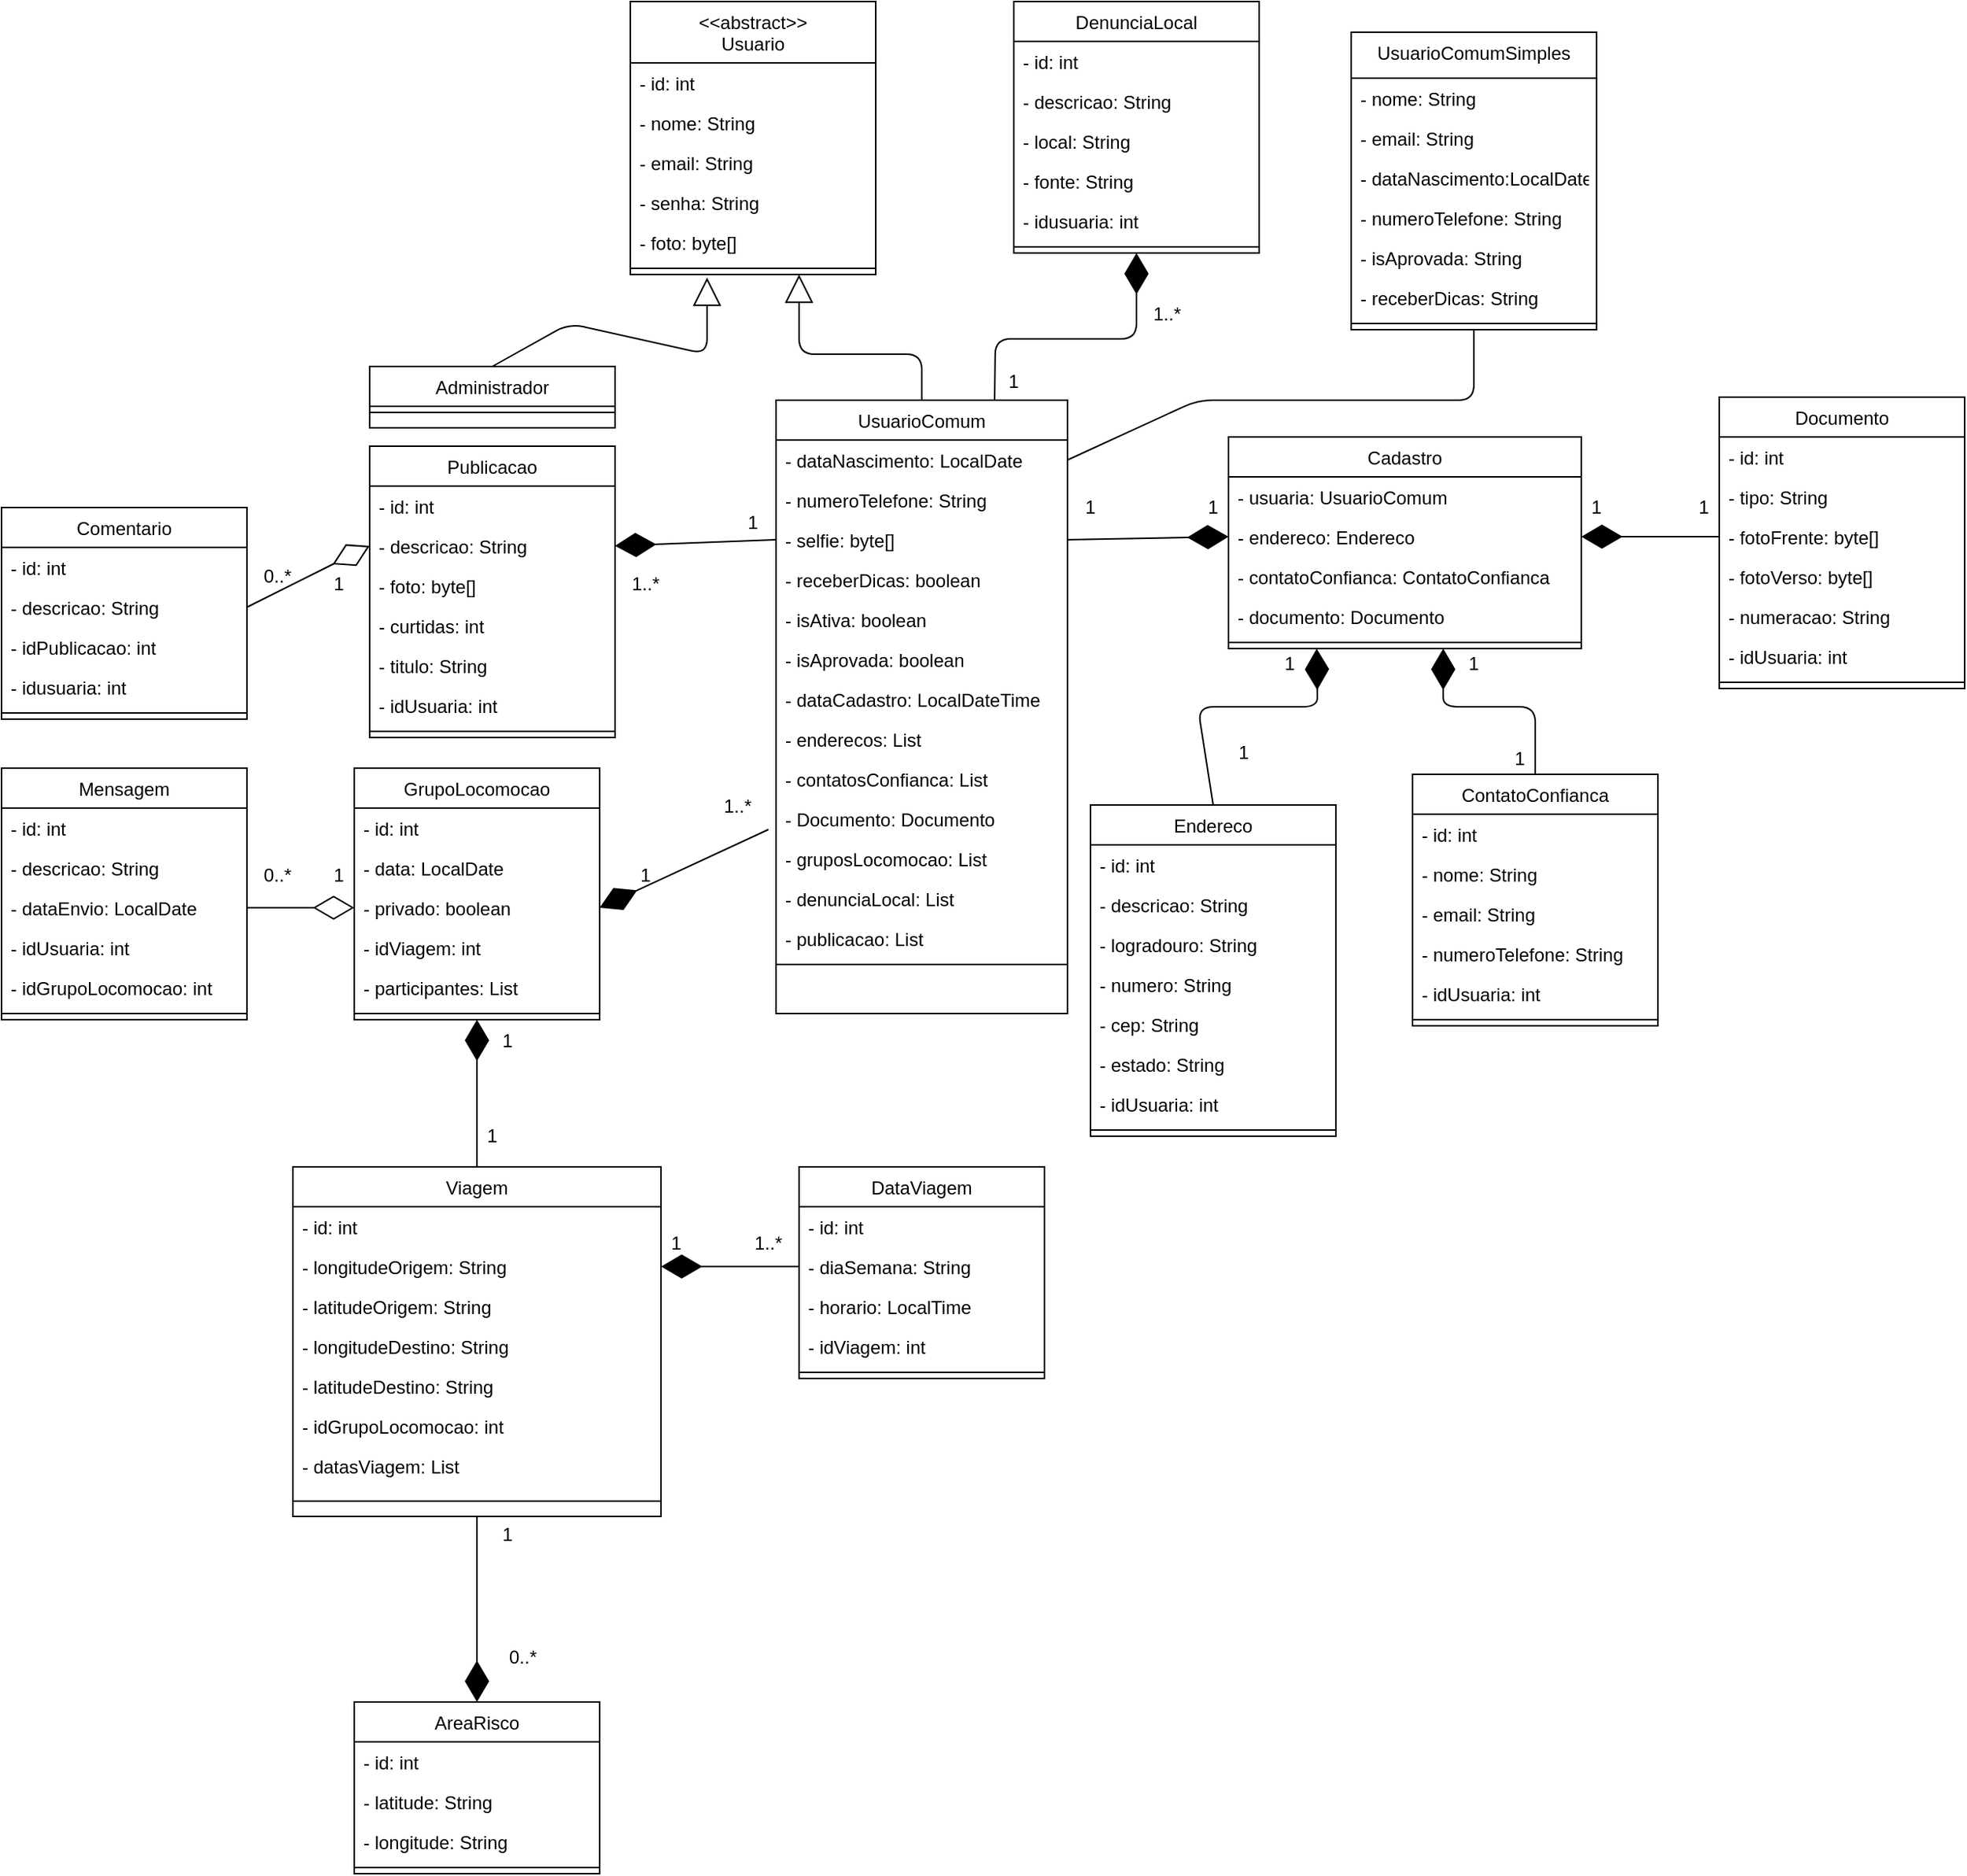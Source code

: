 <mxfile version="14.7.6" type="device"><diagram id="C5RBs43oDa-KdzZeNtuy" name="Page-1"><mxGraphModel dx="2452" dy="895" grid="1" gridSize="10" guides="1" tooltips="1" connect="1" arrows="1" fold="1" page="1" pageScale="1" pageWidth="827" pageHeight="1169" math="0" shadow="0"><root><mxCell id="WIyWlLk6GJQsqaUBKTNV-0"/><mxCell id="WIyWlLk6GJQsqaUBKTNV-1" parent="WIyWlLk6GJQsqaUBKTNV-0"/><mxCell id="zkfFHV4jXpPFQw0GAbJ--13" value="Administrador&#10;" style="swimlane;fontStyle=0;align=center;verticalAlign=top;childLayout=stackLayout;horizontal=1;startSize=26;horizontalStack=0;resizeParent=1;resizeLast=0;collapsible=1;marginBottom=0;rounded=0;shadow=0;strokeWidth=1;" parent="WIyWlLk6GJQsqaUBKTNV-1" vertex="1"><mxGeometry x="20" y="298" width="160" height="40" as="geometry"><mxRectangle x="340" y="380" width="170" height="26" as="alternateBounds"/></mxGeometry></mxCell><mxCell id="zkfFHV4jXpPFQw0GAbJ--15" value="" style="line;html=1;strokeWidth=1;align=left;verticalAlign=middle;spacingTop=-1;spacingLeft=3;spacingRight=3;rotatable=0;labelPosition=right;points=[];portConstraint=eastwest;" parent="zkfFHV4jXpPFQw0GAbJ--13" vertex="1"><mxGeometry y="26" width="160" height="8" as="geometry"/></mxCell><mxCell id="xdSvNDUpw1dGC-B1ROqA-0" value="AreaRisco&#10;" style="swimlane;fontStyle=0;align=center;verticalAlign=top;childLayout=stackLayout;horizontal=1;startSize=26;horizontalStack=0;resizeParent=1;resizeLast=0;collapsible=1;marginBottom=0;rounded=0;shadow=0;strokeWidth=1;" parent="WIyWlLk6GJQsqaUBKTNV-1" vertex="1"><mxGeometry x="10" y="1169" width="160" height="112" as="geometry"><mxRectangle x="340" y="380" width="170" height="26" as="alternateBounds"/></mxGeometry></mxCell><mxCell id="xdSvNDUpw1dGC-B1ROqA-51" value="- id: int" style="text;align=left;verticalAlign=top;spacingLeft=4;spacingRight=4;overflow=hidden;rotatable=0;points=[[0,0.5],[1,0.5]];portConstraint=eastwest;" parent="xdSvNDUpw1dGC-B1ROqA-0" vertex="1"><mxGeometry y="26" width="160" height="26" as="geometry"/></mxCell><mxCell id="xdSvNDUpw1dGC-B1ROqA-52" value="- latitude: String" style="text;align=left;verticalAlign=top;spacingLeft=4;spacingRight=4;overflow=hidden;rotatable=0;points=[[0,0.5],[1,0.5]];portConstraint=eastwest;" parent="xdSvNDUpw1dGC-B1ROqA-0" vertex="1"><mxGeometry y="52" width="160" height="26" as="geometry"/></mxCell><mxCell id="xdSvNDUpw1dGC-B1ROqA-53" value="- longitude: String" style="text;align=left;verticalAlign=top;spacingLeft=4;spacingRight=4;overflow=hidden;rotatable=0;points=[[0,0.5],[1,0.5]];portConstraint=eastwest;" parent="xdSvNDUpw1dGC-B1ROqA-0" vertex="1"><mxGeometry y="78" width="160" height="26" as="geometry"/></mxCell><mxCell id="xdSvNDUpw1dGC-B1ROqA-2" value="" style="line;html=1;strokeWidth=1;align=left;verticalAlign=middle;spacingTop=-1;spacingLeft=3;spacingRight=3;rotatable=0;labelPosition=right;points=[];portConstraint=eastwest;" parent="xdSvNDUpw1dGC-B1ROqA-0" vertex="1"><mxGeometry y="104" width="160" height="8" as="geometry"/></mxCell><mxCell id="xdSvNDUpw1dGC-B1ROqA-3" value="Cadastro&#10;" style="swimlane;fontStyle=0;align=center;verticalAlign=top;childLayout=stackLayout;horizontal=1;startSize=26;horizontalStack=0;resizeParent=1;resizeLast=0;collapsible=1;marginBottom=0;rounded=0;shadow=0;strokeWidth=1;" parent="WIyWlLk6GJQsqaUBKTNV-1" vertex="1"><mxGeometry x="580" y="344" width="230" height="138" as="geometry"><mxRectangle x="340" y="380" width="170" height="26" as="alternateBounds"/></mxGeometry></mxCell><mxCell id="xdSvNDUpw1dGC-B1ROqA-86" value="- usuaria: UsuarioComum" style="text;align=left;verticalAlign=top;spacingLeft=4;spacingRight=4;overflow=hidden;rotatable=0;points=[[0,0.5],[1,0.5]];portConstraint=eastwest;" parent="xdSvNDUpw1dGC-B1ROqA-3" vertex="1"><mxGeometry y="26" width="230" height="26" as="geometry"/></mxCell><mxCell id="xdSvNDUpw1dGC-B1ROqA-87" value="- endereco: Endereco" style="text;align=left;verticalAlign=top;spacingLeft=4;spacingRight=4;overflow=hidden;rotatable=0;points=[[0,0.5],[1,0.5]];portConstraint=eastwest;" parent="xdSvNDUpw1dGC-B1ROqA-3" vertex="1"><mxGeometry y="52" width="230" height="26" as="geometry"/></mxCell><mxCell id="xdSvNDUpw1dGC-B1ROqA-88" value="- contatoConfianca: ContatoConfianca" style="text;align=left;verticalAlign=top;spacingLeft=4;spacingRight=4;overflow=hidden;rotatable=0;points=[[0,0.5],[1,0.5]];portConstraint=eastwest;" parent="xdSvNDUpw1dGC-B1ROqA-3" vertex="1"><mxGeometry y="78" width="230" height="26" as="geometry"/></mxCell><mxCell id="xdSvNDUpw1dGC-B1ROqA-89" value="- documento: Documento" style="text;align=left;verticalAlign=top;spacingLeft=4;spacingRight=4;overflow=hidden;rotatable=0;points=[[0,0.5],[1,0.5]];portConstraint=eastwest;" parent="xdSvNDUpw1dGC-B1ROqA-3" vertex="1"><mxGeometry y="104" width="230" height="26" as="geometry"/></mxCell><mxCell id="xdSvNDUpw1dGC-B1ROqA-5" value="" style="line;html=1;strokeWidth=1;align=left;verticalAlign=middle;spacingTop=-1;spacingLeft=3;spacingRight=3;rotatable=0;labelPosition=right;points=[];portConstraint=eastwest;" parent="xdSvNDUpw1dGC-B1ROqA-3" vertex="1"><mxGeometry y="130" width="230" height="8" as="geometry"/></mxCell><mxCell id="xdSvNDUpw1dGC-B1ROqA-6" value="Comentario&#10;" style="swimlane;fontStyle=0;align=center;verticalAlign=top;childLayout=stackLayout;horizontal=1;startSize=26;horizontalStack=0;resizeParent=1;resizeLast=0;collapsible=1;marginBottom=0;rounded=0;shadow=0;strokeWidth=1;" parent="WIyWlLk6GJQsqaUBKTNV-1" vertex="1"><mxGeometry x="-220" y="390" width="160" height="138" as="geometry"><mxRectangle x="340" y="380" width="170" height="26" as="alternateBounds"/></mxGeometry></mxCell><mxCell id="xdSvNDUpw1dGC-B1ROqA-90" value="- id: int" style="text;align=left;verticalAlign=top;spacingLeft=4;spacingRight=4;overflow=hidden;rotatable=0;points=[[0,0.5],[1,0.5]];portConstraint=eastwest;" parent="xdSvNDUpw1dGC-B1ROqA-6" vertex="1"><mxGeometry y="26" width="160" height="26" as="geometry"/></mxCell><mxCell id="xdSvNDUpw1dGC-B1ROqA-93" value="- descricao: String" style="text;align=left;verticalAlign=top;spacingLeft=4;spacingRight=4;overflow=hidden;rotatable=0;points=[[0,0.5],[1,0.5]];portConstraint=eastwest;" parent="xdSvNDUpw1dGC-B1ROqA-6" vertex="1"><mxGeometry y="52" width="160" height="26" as="geometry"/></mxCell><mxCell id="xdSvNDUpw1dGC-B1ROqA-92" value="- idPublicacao: int" style="text;align=left;verticalAlign=top;spacingLeft=4;spacingRight=4;overflow=hidden;rotatable=0;points=[[0,0.5],[1,0.5]];portConstraint=eastwest;" parent="xdSvNDUpw1dGC-B1ROqA-6" vertex="1"><mxGeometry y="78" width="160" height="26" as="geometry"/></mxCell><mxCell id="xdSvNDUpw1dGC-B1ROqA-91" value="- idusuaria: int" style="text;align=left;verticalAlign=top;spacingLeft=4;spacingRight=4;overflow=hidden;rotatable=0;points=[[0,0.5],[1,0.5]];portConstraint=eastwest;" parent="xdSvNDUpw1dGC-B1ROqA-6" vertex="1"><mxGeometry y="104" width="160" height="26" as="geometry"/></mxCell><mxCell id="xdSvNDUpw1dGC-B1ROqA-8" value="" style="line;html=1;strokeWidth=1;align=left;verticalAlign=middle;spacingTop=-1;spacingLeft=3;spacingRight=3;rotatable=0;labelPosition=right;points=[];portConstraint=eastwest;" parent="xdSvNDUpw1dGC-B1ROqA-6" vertex="1"><mxGeometry y="130" width="160" height="8" as="geometry"/></mxCell><mxCell id="xdSvNDUpw1dGC-B1ROqA-9" value="ContatoConfianca&#10;" style="swimlane;fontStyle=0;align=center;verticalAlign=top;childLayout=stackLayout;horizontal=1;startSize=26;horizontalStack=0;resizeParent=1;resizeLast=0;collapsible=1;marginBottom=0;rounded=0;shadow=0;strokeWidth=1;" parent="WIyWlLk6GJQsqaUBKTNV-1" vertex="1"><mxGeometry x="700" y="564" width="160" height="164" as="geometry"><mxRectangle x="340" y="380" width="170" height="26" as="alternateBounds"/></mxGeometry></mxCell><mxCell id="xdSvNDUpw1dGC-B1ROqA-94" value="- id: int" style="text;align=left;verticalAlign=top;spacingLeft=4;spacingRight=4;overflow=hidden;rotatable=0;points=[[0,0.5],[1,0.5]];portConstraint=eastwest;" parent="xdSvNDUpw1dGC-B1ROqA-9" vertex="1"><mxGeometry y="26" width="160" height="26" as="geometry"/></mxCell><mxCell id="xdSvNDUpw1dGC-B1ROqA-95" value="- nome: String" style="text;align=left;verticalAlign=top;spacingLeft=4;spacingRight=4;overflow=hidden;rotatable=0;points=[[0,0.5],[1,0.5]];portConstraint=eastwest;" parent="xdSvNDUpw1dGC-B1ROqA-9" vertex="1"><mxGeometry y="52" width="160" height="26" as="geometry"/></mxCell><mxCell id="xdSvNDUpw1dGC-B1ROqA-97" value="- email: String" style="text;align=left;verticalAlign=top;spacingLeft=4;spacingRight=4;overflow=hidden;rotatable=0;points=[[0,0.5],[1,0.5]];portConstraint=eastwest;" parent="xdSvNDUpw1dGC-B1ROqA-9" vertex="1"><mxGeometry y="78" width="160" height="26" as="geometry"/></mxCell><mxCell id="xdSvNDUpw1dGC-B1ROqA-96" value="- numeroTelefone: String" style="text;align=left;verticalAlign=top;spacingLeft=4;spacingRight=4;overflow=hidden;rotatable=0;points=[[0,0.5],[1,0.5]];portConstraint=eastwest;" parent="xdSvNDUpw1dGC-B1ROqA-9" vertex="1"><mxGeometry y="104" width="160" height="26" as="geometry"/></mxCell><mxCell id="xdSvNDUpw1dGC-B1ROqA-98" value="- idUsuaria: int" style="text;align=left;verticalAlign=top;spacingLeft=4;spacingRight=4;overflow=hidden;rotatable=0;points=[[0,0.5],[1,0.5]];portConstraint=eastwest;" parent="xdSvNDUpw1dGC-B1ROqA-9" vertex="1"><mxGeometry y="130" width="160" height="26" as="geometry"/></mxCell><mxCell id="xdSvNDUpw1dGC-B1ROqA-11" value="" style="line;html=1;strokeWidth=1;align=left;verticalAlign=middle;spacingTop=-1;spacingLeft=3;spacingRight=3;rotatable=0;labelPosition=right;points=[];portConstraint=eastwest;" parent="xdSvNDUpw1dGC-B1ROqA-9" vertex="1"><mxGeometry y="156" width="160" height="8" as="geometry"/></mxCell><mxCell id="xdSvNDUpw1dGC-B1ROqA-12" value="DataViagem&#10;" style="swimlane;fontStyle=0;align=center;verticalAlign=top;childLayout=stackLayout;horizontal=1;startSize=26;horizontalStack=0;resizeParent=1;resizeLast=0;collapsible=1;marginBottom=0;rounded=0;shadow=0;strokeWidth=1;" parent="WIyWlLk6GJQsqaUBKTNV-1" vertex="1"><mxGeometry x="300" y="820" width="160" height="138" as="geometry"><mxRectangle x="340" y="380" width="170" height="26" as="alternateBounds"/></mxGeometry></mxCell><mxCell id="xdSvNDUpw1dGC-B1ROqA-99" value="- id: int" style="text;align=left;verticalAlign=top;spacingLeft=4;spacingRight=4;overflow=hidden;rotatable=0;points=[[0,0.5],[1,0.5]];portConstraint=eastwest;" parent="xdSvNDUpw1dGC-B1ROqA-12" vertex="1"><mxGeometry y="26" width="160" height="26" as="geometry"/></mxCell><mxCell id="xdSvNDUpw1dGC-B1ROqA-100" value="- diaSemana: String" style="text;align=left;verticalAlign=top;spacingLeft=4;spacingRight=4;overflow=hidden;rotatable=0;points=[[0,0.5],[1,0.5]];portConstraint=eastwest;" parent="xdSvNDUpw1dGC-B1ROqA-12" vertex="1"><mxGeometry y="52" width="160" height="26" as="geometry"/></mxCell><mxCell id="xdSvNDUpw1dGC-B1ROqA-101" value="- horario: LocalTime" style="text;align=left;verticalAlign=top;spacingLeft=4;spacingRight=4;overflow=hidden;rotatable=0;points=[[0,0.5],[1,0.5]];portConstraint=eastwest;" parent="xdSvNDUpw1dGC-B1ROqA-12" vertex="1"><mxGeometry y="78" width="160" height="26" as="geometry"/></mxCell><mxCell id="xdSvNDUpw1dGC-B1ROqA-102" value="- idViagem: int" style="text;align=left;verticalAlign=top;spacingLeft=4;spacingRight=4;overflow=hidden;rotatable=0;points=[[0,0.5],[1,0.5]];portConstraint=eastwest;" parent="xdSvNDUpw1dGC-B1ROqA-12" vertex="1"><mxGeometry y="104" width="160" height="26" as="geometry"/></mxCell><mxCell id="xdSvNDUpw1dGC-B1ROqA-14" value="" style="line;html=1;strokeWidth=1;align=left;verticalAlign=middle;spacingTop=-1;spacingLeft=3;spacingRight=3;rotatable=0;labelPosition=right;points=[];portConstraint=eastwest;" parent="xdSvNDUpw1dGC-B1ROqA-12" vertex="1"><mxGeometry y="130" width="160" height="8" as="geometry"/></mxCell><mxCell id="xdSvNDUpw1dGC-B1ROqA-15" value="DenunciaLocal&#10;" style="swimlane;fontStyle=0;align=center;verticalAlign=top;childLayout=stackLayout;horizontal=1;startSize=26;horizontalStack=0;resizeParent=1;resizeLast=0;collapsible=1;marginBottom=0;rounded=0;shadow=0;strokeWidth=1;" parent="WIyWlLk6GJQsqaUBKTNV-1" vertex="1"><mxGeometry x="440" y="60" width="160" height="164" as="geometry"><mxRectangle x="340" y="380" width="170" height="26" as="alternateBounds"/></mxGeometry></mxCell><mxCell id="xdSvNDUpw1dGC-B1ROqA-16" value="- id: int" style="text;align=left;verticalAlign=top;spacingLeft=4;spacingRight=4;overflow=hidden;rotatable=0;points=[[0,0.5],[1,0.5]];portConstraint=eastwest;" parent="xdSvNDUpw1dGC-B1ROqA-15" vertex="1"><mxGeometry y="26" width="160" height="26" as="geometry"/></mxCell><mxCell id="xdSvNDUpw1dGC-B1ROqA-54" value="- descricao: String" style="text;align=left;verticalAlign=top;spacingLeft=4;spacingRight=4;overflow=hidden;rotatable=0;points=[[0,0.5],[1,0.5]];portConstraint=eastwest;" parent="xdSvNDUpw1dGC-B1ROqA-15" vertex="1"><mxGeometry y="52" width="160" height="26" as="geometry"/></mxCell><mxCell id="xdSvNDUpw1dGC-B1ROqA-55" value="- local: String" style="text;align=left;verticalAlign=top;spacingLeft=4;spacingRight=4;overflow=hidden;rotatable=0;points=[[0,0.5],[1,0.5]];portConstraint=eastwest;" parent="xdSvNDUpw1dGC-B1ROqA-15" vertex="1"><mxGeometry y="78" width="160" height="26" as="geometry"/></mxCell><mxCell id="YXlybJWU-PR1bOT7Y5fK-0" value="- fonte: String" style="text;align=left;verticalAlign=top;spacingLeft=4;spacingRight=4;overflow=hidden;rotatable=0;points=[[0,0.5],[1,0.5]];portConstraint=eastwest;" vertex="1" parent="xdSvNDUpw1dGC-B1ROqA-15"><mxGeometry y="104" width="160" height="26" as="geometry"/></mxCell><mxCell id="xdSvNDUpw1dGC-B1ROqA-56" value="- idusuaria: int" style="text;align=left;verticalAlign=top;spacingLeft=4;spacingRight=4;overflow=hidden;rotatable=0;points=[[0,0.5],[1,0.5]];portConstraint=eastwest;" parent="xdSvNDUpw1dGC-B1ROqA-15" vertex="1"><mxGeometry y="130" width="160" height="26" as="geometry"/></mxCell><mxCell id="xdSvNDUpw1dGC-B1ROqA-17" value="" style="line;html=1;strokeWidth=1;align=left;verticalAlign=middle;spacingTop=-1;spacingLeft=3;spacingRight=3;rotatable=0;labelPosition=right;points=[];portConstraint=eastwest;" parent="xdSvNDUpw1dGC-B1ROqA-15" vertex="1"><mxGeometry y="156" width="160" height="8" as="geometry"/></mxCell><mxCell id="xdSvNDUpw1dGC-B1ROqA-18" value="Documento&#10;" style="swimlane;fontStyle=0;align=center;verticalAlign=top;childLayout=stackLayout;horizontal=1;startSize=26;horizontalStack=0;resizeParent=1;resizeLast=0;collapsible=1;marginBottom=0;rounded=0;shadow=0;strokeWidth=1;" parent="WIyWlLk6GJQsqaUBKTNV-1" vertex="1"><mxGeometry x="900" y="318" width="160" height="190" as="geometry"><mxRectangle x="340" y="380" width="170" height="26" as="alternateBounds"/></mxGeometry></mxCell><mxCell id="xdSvNDUpw1dGC-B1ROqA-19" value="- id: int" style="text;align=left;verticalAlign=top;spacingLeft=4;spacingRight=4;overflow=hidden;rotatable=0;points=[[0,0.5],[1,0.5]];portConstraint=eastwest;" parent="xdSvNDUpw1dGC-B1ROqA-18" vertex="1"><mxGeometry y="26" width="160" height="26" as="geometry"/></mxCell><mxCell id="xdSvNDUpw1dGC-B1ROqA-57" value="- tipo: String" style="text;align=left;verticalAlign=top;spacingLeft=4;spacingRight=4;overflow=hidden;rotatable=0;points=[[0,0.5],[1,0.5]];portConstraint=eastwest;" parent="xdSvNDUpw1dGC-B1ROqA-18" vertex="1"><mxGeometry y="52" width="160" height="26" as="geometry"/></mxCell><mxCell id="xdSvNDUpw1dGC-B1ROqA-58" value="- fotoFrente: byte[]" style="text;align=left;verticalAlign=top;spacingLeft=4;spacingRight=4;overflow=hidden;rotatable=0;points=[[0,0.5],[1,0.5]];portConstraint=eastwest;" parent="xdSvNDUpw1dGC-B1ROqA-18" vertex="1"><mxGeometry y="78" width="160" height="26" as="geometry"/></mxCell><mxCell id="xdSvNDUpw1dGC-B1ROqA-59" value="- fotoVerso: byte[]" style="text;align=left;verticalAlign=top;spacingLeft=4;spacingRight=4;overflow=hidden;rotatable=0;points=[[0,0.5],[1,0.5]];portConstraint=eastwest;" parent="xdSvNDUpw1dGC-B1ROqA-18" vertex="1"><mxGeometry y="104" width="160" height="26" as="geometry"/></mxCell><mxCell id="xdSvNDUpw1dGC-B1ROqA-60" value="- numeracao: String" style="text;align=left;verticalAlign=top;spacingLeft=4;spacingRight=4;overflow=hidden;rotatable=0;points=[[0,0.5],[1,0.5]];portConstraint=eastwest;" parent="xdSvNDUpw1dGC-B1ROqA-18" vertex="1"><mxGeometry y="130" width="160" height="26" as="geometry"/></mxCell><mxCell id="xdSvNDUpw1dGC-B1ROqA-61" value="- idUsuaria: int" style="text;align=left;verticalAlign=top;spacingLeft=4;spacingRight=4;overflow=hidden;rotatable=0;points=[[0,0.5],[1,0.5]];portConstraint=eastwest;" parent="xdSvNDUpw1dGC-B1ROqA-18" vertex="1"><mxGeometry y="156" width="160" height="26" as="geometry"/></mxCell><mxCell id="xdSvNDUpw1dGC-B1ROqA-20" value="" style="line;html=1;strokeWidth=1;align=left;verticalAlign=middle;spacingTop=-1;spacingLeft=3;spacingRight=3;rotatable=0;labelPosition=right;points=[];portConstraint=eastwest;" parent="xdSvNDUpw1dGC-B1ROqA-18" vertex="1"><mxGeometry y="182" width="160" height="8" as="geometry"/></mxCell><mxCell id="xdSvNDUpw1dGC-B1ROqA-21" value="Endereco" style="swimlane;fontStyle=0;align=center;verticalAlign=top;childLayout=stackLayout;horizontal=1;startSize=26;horizontalStack=0;resizeParent=1;resizeLast=0;collapsible=1;marginBottom=0;rounded=0;shadow=0;strokeWidth=1;" parent="WIyWlLk6GJQsqaUBKTNV-1" vertex="1"><mxGeometry x="490" y="584" width="160" height="216" as="geometry"><mxRectangle x="340" y="380" width="170" height="26" as="alternateBounds"/></mxGeometry></mxCell><mxCell id="xdSvNDUpw1dGC-B1ROqA-62" value="- id: int" style="text;align=left;verticalAlign=top;spacingLeft=4;spacingRight=4;overflow=hidden;rotatable=0;points=[[0,0.5],[1,0.5]];portConstraint=eastwest;" parent="xdSvNDUpw1dGC-B1ROqA-21" vertex="1"><mxGeometry y="26" width="160" height="26" as="geometry"/></mxCell><mxCell id="xdSvNDUpw1dGC-B1ROqA-63" value="- descricao: String" style="text;align=left;verticalAlign=top;spacingLeft=4;spacingRight=4;overflow=hidden;rotatable=0;points=[[0,0.5],[1,0.5]];portConstraint=eastwest;" parent="xdSvNDUpw1dGC-B1ROqA-21" vertex="1"><mxGeometry y="52" width="160" height="26" as="geometry"/></mxCell><mxCell id="xdSvNDUpw1dGC-B1ROqA-64" value="- logradouro: String" style="text;align=left;verticalAlign=top;spacingLeft=4;spacingRight=4;overflow=hidden;rotatable=0;points=[[0,0.5],[1,0.5]];portConstraint=eastwest;" parent="xdSvNDUpw1dGC-B1ROqA-21" vertex="1"><mxGeometry y="78" width="160" height="26" as="geometry"/></mxCell><mxCell id="xdSvNDUpw1dGC-B1ROqA-65" value="- numero: String" style="text;align=left;verticalAlign=top;spacingLeft=4;spacingRight=4;overflow=hidden;rotatable=0;points=[[0,0.5],[1,0.5]];portConstraint=eastwest;" parent="xdSvNDUpw1dGC-B1ROqA-21" vertex="1"><mxGeometry y="104" width="160" height="26" as="geometry"/></mxCell><mxCell id="xdSvNDUpw1dGC-B1ROqA-66" value="- cep: String" style="text;align=left;verticalAlign=top;spacingLeft=4;spacingRight=4;overflow=hidden;rotatable=0;points=[[0,0.5],[1,0.5]];portConstraint=eastwest;" parent="xdSvNDUpw1dGC-B1ROqA-21" vertex="1"><mxGeometry y="130" width="160" height="26" as="geometry"/></mxCell><mxCell id="xdSvNDUpw1dGC-B1ROqA-67" value="- estado: String" style="text;align=left;verticalAlign=top;spacingLeft=4;spacingRight=4;overflow=hidden;rotatable=0;points=[[0,0.5],[1,0.5]];portConstraint=eastwest;" parent="xdSvNDUpw1dGC-B1ROqA-21" vertex="1"><mxGeometry y="156" width="160" height="26" as="geometry"/></mxCell><mxCell id="xdSvNDUpw1dGC-B1ROqA-68" value="- idUsuaria: int" style="text;align=left;verticalAlign=top;spacingLeft=4;spacingRight=4;overflow=hidden;rotatable=0;points=[[0,0.5],[1,0.5]];portConstraint=eastwest;" parent="xdSvNDUpw1dGC-B1ROqA-21" vertex="1"><mxGeometry y="182" width="160" height="26" as="geometry"/></mxCell><mxCell id="xdSvNDUpw1dGC-B1ROqA-23" value="" style="line;html=1;strokeWidth=1;align=left;verticalAlign=middle;spacingTop=-1;spacingLeft=3;spacingRight=3;rotatable=0;labelPosition=right;points=[];portConstraint=eastwest;" parent="xdSvNDUpw1dGC-B1ROqA-21" vertex="1"><mxGeometry y="208" width="160" height="8" as="geometry"/></mxCell><mxCell id="xdSvNDUpw1dGC-B1ROqA-24" value="GrupoLocomocao" style="swimlane;fontStyle=0;align=center;verticalAlign=top;childLayout=stackLayout;horizontal=1;startSize=26;horizontalStack=0;resizeParent=1;resizeLast=0;collapsible=1;marginBottom=0;rounded=0;shadow=0;strokeWidth=1;" parent="WIyWlLk6GJQsqaUBKTNV-1" vertex="1"><mxGeometry x="10" y="560" width="160" height="164" as="geometry"><mxRectangle x="340" y="380" width="170" height="26" as="alternateBounds"/></mxGeometry></mxCell><mxCell id="xdSvNDUpw1dGC-B1ROqA-72" value="- id: int" style="text;align=left;verticalAlign=top;spacingLeft=4;spacingRight=4;overflow=hidden;rotatable=0;points=[[0,0.5],[1,0.5]];portConstraint=eastwest;" parent="xdSvNDUpw1dGC-B1ROqA-24" vertex="1"><mxGeometry y="26" width="160" height="26" as="geometry"/></mxCell><mxCell id="xdSvNDUpw1dGC-B1ROqA-73" value="- data: LocalDate" style="text;align=left;verticalAlign=top;spacingLeft=4;spacingRight=4;overflow=hidden;rotatable=0;points=[[0,0.5],[1,0.5]];portConstraint=eastwest;" parent="xdSvNDUpw1dGC-B1ROqA-24" vertex="1"><mxGeometry y="52" width="160" height="26" as="geometry"/></mxCell><mxCell id="xdSvNDUpw1dGC-B1ROqA-74" value="- privado: boolean" style="text;align=left;verticalAlign=top;spacingLeft=4;spacingRight=4;overflow=hidden;rotatable=0;points=[[0,0.5],[1,0.5]];portConstraint=eastwest;" parent="xdSvNDUpw1dGC-B1ROqA-24" vertex="1"><mxGeometry y="78" width="160" height="26" as="geometry"/></mxCell><mxCell id="xdSvNDUpw1dGC-B1ROqA-76" value="- idViagem: int" style="text;align=left;verticalAlign=top;spacingLeft=4;spacingRight=4;overflow=hidden;rotatable=0;points=[[0,0.5],[1,0.5]];portConstraint=eastwest;" parent="xdSvNDUpw1dGC-B1ROqA-24" vertex="1"><mxGeometry y="104" width="160" height="26" as="geometry"/></mxCell><mxCell id="xdSvNDUpw1dGC-B1ROqA-75" value="- participantes: List" style="text;align=left;verticalAlign=top;spacingLeft=4;spacingRight=4;overflow=hidden;rotatable=0;points=[[0,0.5],[1,0.5]];portConstraint=eastwest;" parent="xdSvNDUpw1dGC-B1ROqA-24" vertex="1"><mxGeometry y="130" width="160" height="26" as="geometry"/></mxCell><mxCell id="xdSvNDUpw1dGC-B1ROqA-26" value="" style="line;html=1;strokeWidth=1;align=left;verticalAlign=middle;spacingTop=-1;spacingLeft=3;spacingRight=3;rotatable=0;labelPosition=right;points=[];portConstraint=eastwest;" parent="xdSvNDUpw1dGC-B1ROqA-24" vertex="1"><mxGeometry y="156" width="160" height="8" as="geometry"/></mxCell><mxCell id="xdSvNDUpw1dGC-B1ROqA-27" value="Mensagem" style="swimlane;fontStyle=0;align=center;verticalAlign=top;childLayout=stackLayout;horizontal=1;startSize=26;horizontalStack=0;resizeParent=1;resizeLast=0;collapsible=1;marginBottom=0;rounded=0;shadow=0;strokeWidth=1;" parent="WIyWlLk6GJQsqaUBKTNV-1" vertex="1"><mxGeometry x="-220" y="560" width="160" height="164" as="geometry"><mxRectangle x="340" y="380" width="170" height="26" as="alternateBounds"/></mxGeometry></mxCell><mxCell id="xdSvNDUpw1dGC-B1ROqA-81" value="- id: int" style="text;align=left;verticalAlign=top;spacingLeft=4;spacingRight=4;overflow=hidden;rotatable=0;points=[[0,0.5],[1,0.5]];portConstraint=eastwest;" parent="xdSvNDUpw1dGC-B1ROqA-27" vertex="1"><mxGeometry y="26" width="160" height="26" as="geometry"/></mxCell><mxCell id="xdSvNDUpw1dGC-B1ROqA-80" value="- descricao: String" style="text;align=left;verticalAlign=top;spacingLeft=4;spacingRight=4;overflow=hidden;rotatable=0;points=[[0,0.5],[1,0.5]];portConstraint=eastwest;" parent="xdSvNDUpw1dGC-B1ROqA-27" vertex="1"><mxGeometry y="52" width="160" height="26" as="geometry"/></mxCell><mxCell id="xdSvNDUpw1dGC-B1ROqA-79" value="- dataEnvio: LocalDate" style="text;align=left;verticalAlign=top;spacingLeft=4;spacingRight=4;overflow=hidden;rotatable=0;points=[[0,0.5],[1,0.5]];portConstraint=eastwest;" parent="xdSvNDUpw1dGC-B1ROqA-27" vertex="1"><mxGeometry y="78" width="160" height="26" as="geometry"/></mxCell><mxCell id="xdSvNDUpw1dGC-B1ROqA-78" value="- idUsuaria: int" style="text;align=left;verticalAlign=top;spacingLeft=4;spacingRight=4;overflow=hidden;rotatable=0;points=[[0,0.5],[1,0.5]];portConstraint=eastwest;" parent="xdSvNDUpw1dGC-B1ROqA-27" vertex="1"><mxGeometry y="104" width="160" height="26" as="geometry"/></mxCell><mxCell id="xdSvNDUpw1dGC-B1ROqA-77" value="- idGrupoLocomocao: int" style="text;align=left;verticalAlign=top;spacingLeft=4;spacingRight=4;overflow=hidden;rotatable=0;points=[[0,0.5],[1,0.5]];portConstraint=eastwest;" parent="xdSvNDUpw1dGC-B1ROqA-27" vertex="1"><mxGeometry y="130" width="160" height="26" as="geometry"/></mxCell><mxCell id="xdSvNDUpw1dGC-B1ROqA-29" value="" style="line;html=1;strokeWidth=1;align=left;verticalAlign=middle;spacingTop=-1;spacingLeft=3;spacingRight=3;rotatable=0;labelPosition=right;points=[];portConstraint=eastwest;" parent="xdSvNDUpw1dGC-B1ROqA-27" vertex="1"><mxGeometry y="156" width="160" height="8" as="geometry"/></mxCell><mxCell id="xdSvNDUpw1dGC-B1ROqA-30" value="Publicacao" style="swimlane;fontStyle=0;align=center;verticalAlign=top;childLayout=stackLayout;horizontal=1;startSize=26;horizontalStack=0;resizeParent=1;resizeLast=0;collapsible=1;marginBottom=0;rounded=0;shadow=0;strokeWidth=1;" parent="WIyWlLk6GJQsqaUBKTNV-1" vertex="1"><mxGeometry x="20" y="350" width="160" height="190" as="geometry"><mxRectangle x="340" y="380" width="170" height="26" as="alternateBounds"/></mxGeometry></mxCell><mxCell id="xdSvNDUpw1dGC-B1ROqA-82" value="- id: int" style="text;align=left;verticalAlign=top;spacingLeft=4;spacingRight=4;overflow=hidden;rotatable=0;points=[[0,0.5],[1,0.5]];portConstraint=eastwest;" parent="xdSvNDUpw1dGC-B1ROqA-30" vertex="1"><mxGeometry y="26" width="160" height="26" as="geometry"/></mxCell><mxCell id="xdSvNDUpw1dGC-B1ROqA-83" value="- descricao: String" style="text;align=left;verticalAlign=top;spacingLeft=4;spacingRight=4;overflow=hidden;rotatable=0;points=[[0,0.5],[1,0.5]];portConstraint=eastwest;" parent="xdSvNDUpw1dGC-B1ROqA-30" vertex="1"><mxGeometry y="52" width="160" height="26" as="geometry"/></mxCell><mxCell id="xdSvNDUpw1dGC-B1ROqA-84" value="- foto: byte[]" style="text;align=left;verticalAlign=top;spacingLeft=4;spacingRight=4;overflow=hidden;rotatable=0;points=[[0,0.5],[1,0.5]];portConstraint=eastwest;" parent="xdSvNDUpw1dGC-B1ROqA-30" vertex="1"><mxGeometry y="78" width="160" height="26" as="geometry"/></mxCell><mxCell id="xdSvNDUpw1dGC-B1ROqA-85" value="- curtidas: int" style="text;align=left;verticalAlign=top;spacingLeft=4;spacingRight=4;overflow=hidden;rotatable=0;points=[[0,0.5],[1,0.5]];portConstraint=eastwest;" parent="xdSvNDUpw1dGC-B1ROqA-30" vertex="1"><mxGeometry y="104" width="160" height="26" as="geometry"/></mxCell><mxCell id="YXlybJWU-PR1bOT7Y5fK-12" value="- titulo: String" style="text;align=left;verticalAlign=top;spacingLeft=4;spacingRight=4;overflow=hidden;rotatable=0;points=[[0,0.5],[1,0.5]];portConstraint=eastwest;" vertex="1" parent="xdSvNDUpw1dGC-B1ROqA-30"><mxGeometry y="130" width="160" height="26" as="geometry"/></mxCell><mxCell id="YXlybJWU-PR1bOT7Y5fK-13" value="- idUsuaria: int" style="text;align=left;verticalAlign=top;spacingLeft=4;spacingRight=4;overflow=hidden;rotatable=0;points=[[0,0.5],[1,0.5]];portConstraint=eastwest;" vertex="1" parent="xdSvNDUpw1dGC-B1ROqA-30"><mxGeometry y="156" width="160" height="26" as="geometry"/></mxCell><mxCell id="xdSvNDUpw1dGC-B1ROqA-32" value="" style="line;html=1;strokeWidth=1;align=left;verticalAlign=middle;spacingTop=-1;spacingLeft=3;spacingRight=3;rotatable=0;labelPosition=right;points=[];portConstraint=eastwest;" parent="xdSvNDUpw1dGC-B1ROqA-30" vertex="1"><mxGeometry y="182" width="160" height="8" as="geometry"/></mxCell><mxCell id="xdSvNDUpw1dGC-B1ROqA-33" value="&lt;&lt;abstract&gt;&gt;&#10;Usuario" style="swimlane;fontStyle=0;align=center;verticalAlign=top;childLayout=stackLayout;horizontal=1;startSize=40;horizontalStack=0;resizeParent=1;resizeLast=0;collapsible=1;marginBottom=0;rounded=0;shadow=0;strokeWidth=1;" parent="WIyWlLk6GJQsqaUBKTNV-1" vertex="1"><mxGeometry x="190" y="60" width="160" height="178" as="geometry"><mxRectangle x="340" y="380" width="170" height="26" as="alternateBounds"/></mxGeometry></mxCell><mxCell id="xdSvNDUpw1dGC-B1ROqA-34" value="- id: int" style="text;align=left;verticalAlign=top;spacingLeft=4;spacingRight=4;overflow=hidden;rotatable=0;points=[[0,0.5],[1,0.5]];portConstraint=eastwest;" parent="xdSvNDUpw1dGC-B1ROqA-33" vertex="1"><mxGeometry y="40" width="160" height="26" as="geometry"/></mxCell><mxCell id="xdSvNDUpw1dGC-B1ROqA-42" value="- nome: String" style="text;align=left;verticalAlign=top;spacingLeft=4;spacingRight=4;overflow=hidden;rotatable=0;points=[[0,0.5],[1,0.5]];portConstraint=eastwest;" parent="xdSvNDUpw1dGC-B1ROqA-33" vertex="1"><mxGeometry y="66" width="160" height="26" as="geometry"/></mxCell><mxCell id="xdSvNDUpw1dGC-B1ROqA-43" value="- email: String" style="text;align=left;verticalAlign=top;spacingLeft=4;spacingRight=4;overflow=hidden;rotatable=0;points=[[0,0.5],[1,0.5]];portConstraint=eastwest;" parent="xdSvNDUpw1dGC-B1ROqA-33" vertex="1"><mxGeometry y="92" width="160" height="26" as="geometry"/></mxCell><mxCell id="xdSvNDUpw1dGC-B1ROqA-44" value="- senha: String" style="text;align=left;verticalAlign=top;spacingLeft=4;spacingRight=4;overflow=hidden;rotatable=0;points=[[0,0.5],[1,0.5]];portConstraint=eastwest;" parent="xdSvNDUpw1dGC-B1ROqA-33" vertex="1"><mxGeometry y="118" width="160" height="26" as="geometry"/></mxCell><mxCell id="xdSvNDUpw1dGC-B1ROqA-45" value="- foto: byte[]" style="text;align=left;verticalAlign=top;spacingLeft=4;spacingRight=4;overflow=hidden;rotatable=0;points=[[0,0.5],[1,0.5]];portConstraint=eastwest;" parent="xdSvNDUpw1dGC-B1ROqA-33" vertex="1"><mxGeometry y="144" width="160" height="26" as="geometry"/></mxCell><mxCell id="xdSvNDUpw1dGC-B1ROqA-35" value="" style="line;html=1;strokeWidth=1;align=left;verticalAlign=middle;spacingTop=-1;spacingLeft=3;spacingRight=3;rotatable=0;labelPosition=right;points=[];portConstraint=eastwest;" parent="xdSvNDUpw1dGC-B1ROqA-33" vertex="1"><mxGeometry y="170" width="160" height="8" as="geometry"/></mxCell><mxCell id="xdSvNDUpw1dGC-B1ROqA-36" value="UsuarioComum" style="swimlane;fontStyle=0;align=center;verticalAlign=top;childLayout=stackLayout;horizontal=1;startSize=26;horizontalStack=0;resizeParent=1;resizeLast=0;collapsible=1;marginBottom=0;rounded=0;shadow=0;strokeWidth=1;" parent="WIyWlLk6GJQsqaUBKTNV-1" vertex="1"><mxGeometry x="285" y="320" width="190" height="400" as="geometry"><mxRectangle x="340" y="380" width="170" height="26" as="alternateBounds"/></mxGeometry></mxCell><mxCell id="xdSvNDUpw1dGC-B1ROqA-37" value="- dataNascimento: LocalDate" style="text;align=left;verticalAlign=top;spacingLeft=4;spacingRight=4;overflow=hidden;rotatable=0;points=[[0,0.5],[1,0.5]];portConstraint=eastwest;" parent="xdSvNDUpw1dGC-B1ROqA-36" vertex="1"><mxGeometry y="26" width="190" height="26" as="geometry"/></mxCell><mxCell id="xdSvNDUpw1dGC-B1ROqA-47" value="- numeroTelefone: String" style="text;align=left;verticalAlign=top;spacingLeft=4;spacingRight=4;overflow=hidden;rotatable=0;points=[[0,0.5],[1,0.5]];portConstraint=eastwest;" parent="xdSvNDUpw1dGC-B1ROqA-36" vertex="1"><mxGeometry y="52" width="190" height="26" as="geometry"/></mxCell><mxCell id="xdSvNDUpw1dGC-B1ROqA-49" value="- selfie: byte[]" style="text;align=left;verticalAlign=top;spacingLeft=4;spacingRight=4;overflow=hidden;rotatable=0;points=[[0,0.5],[1,0.5]];portConstraint=eastwest;" parent="xdSvNDUpw1dGC-B1ROqA-36" vertex="1"><mxGeometry y="78" width="190" height="26" as="geometry"/></mxCell><mxCell id="xdSvNDUpw1dGC-B1ROqA-48" value="- receberDicas: boolean" style="text;align=left;verticalAlign=top;spacingLeft=4;spacingRight=4;overflow=hidden;rotatable=0;points=[[0,0.5],[1,0.5]];portConstraint=eastwest;" parent="xdSvNDUpw1dGC-B1ROqA-36" vertex="1"><mxGeometry y="104" width="190" height="26" as="geometry"/></mxCell><mxCell id="xdSvNDUpw1dGC-B1ROqA-50" value="- isAtiva: boolean" style="text;align=left;verticalAlign=top;spacingLeft=4;spacingRight=4;overflow=hidden;rotatable=0;points=[[0,0.5],[1,0.5]];portConstraint=eastwest;" parent="xdSvNDUpw1dGC-B1ROqA-36" vertex="1"><mxGeometry y="130" width="190" height="26" as="geometry"/></mxCell><mxCell id="YXlybJWU-PR1bOT7Y5fK-7" value="- isAprovada: boolean" style="text;align=left;verticalAlign=top;spacingLeft=4;spacingRight=4;overflow=hidden;rotatable=0;points=[[0,0.5],[1,0.5]];portConstraint=eastwest;" vertex="1" parent="xdSvNDUpw1dGC-B1ROqA-36"><mxGeometry y="156" width="190" height="26" as="geometry"/></mxCell><mxCell id="YXlybJWU-PR1bOT7Y5fK-20" value="- dataCadastro: LocalDateTime" style="text;align=left;verticalAlign=top;spacingLeft=4;spacingRight=4;overflow=hidden;rotatable=0;points=[[0,0.5],[1,0.5]];portConstraint=eastwest;" vertex="1" parent="xdSvNDUpw1dGC-B1ROqA-36"><mxGeometry y="182" width="190" height="26" as="geometry"/></mxCell><mxCell id="YXlybJWU-PR1bOT7Y5fK-8" value="- enderecos: List" style="text;align=left;verticalAlign=top;spacingLeft=4;spacingRight=4;overflow=hidden;rotatable=0;points=[[0,0.5],[1,0.5]];portConstraint=eastwest;" vertex="1" parent="xdSvNDUpw1dGC-B1ROqA-36"><mxGeometry y="208" width="190" height="26" as="geometry"/></mxCell><mxCell id="YXlybJWU-PR1bOT7Y5fK-14" value="- contatosConfianca: List" style="text;align=left;verticalAlign=top;spacingLeft=4;spacingRight=4;overflow=hidden;rotatable=0;points=[[0,0.5],[1,0.5]];portConstraint=eastwest;" vertex="1" parent="xdSvNDUpw1dGC-B1ROqA-36"><mxGeometry y="234" width="190" height="26" as="geometry"/></mxCell><mxCell id="YXlybJWU-PR1bOT7Y5fK-15" value="- Documento: Documento" style="text;align=left;verticalAlign=top;spacingLeft=4;spacingRight=4;overflow=hidden;rotatable=0;points=[[0,0.5],[1,0.5]];portConstraint=eastwest;" vertex="1" parent="xdSvNDUpw1dGC-B1ROqA-36"><mxGeometry y="260" width="190" height="26" as="geometry"/></mxCell><mxCell id="YXlybJWU-PR1bOT7Y5fK-16" value="- gruposLocomocao: List" style="text;align=left;verticalAlign=top;spacingLeft=4;spacingRight=4;overflow=hidden;rotatable=0;points=[[0,0.5],[1,0.5]];portConstraint=eastwest;" vertex="1" parent="xdSvNDUpw1dGC-B1ROqA-36"><mxGeometry y="286" width="190" height="26" as="geometry"/></mxCell><mxCell id="YXlybJWU-PR1bOT7Y5fK-17" value="- denunciaLocal: List" style="text;align=left;verticalAlign=top;spacingLeft=4;spacingRight=4;overflow=hidden;rotatable=0;points=[[0,0.5],[1,0.5]];portConstraint=eastwest;" vertex="1" parent="xdSvNDUpw1dGC-B1ROqA-36"><mxGeometry y="312" width="190" height="26" as="geometry"/></mxCell><mxCell id="YXlybJWU-PR1bOT7Y5fK-18" value="- publicacao: List" style="text;align=left;verticalAlign=top;spacingLeft=4;spacingRight=4;overflow=hidden;rotatable=0;points=[[0,0.5],[1,0.5]];portConstraint=eastwest;" vertex="1" parent="xdSvNDUpw1dGC-B1ROqA-36"><mxGeometry y="338" width="190" height="26" as="geometry"/></mxCell><mxCell id="xdSvNDUpw1dGC-B1ROqA-38" value="" style="line;html=1;strokeWidth=1;align=left;verticalAlign=middle;spacingTop=-1;spacingLeft=3;spacingRight=3;rotatable=0;labelPosition=right;points=[];portConstraint=eastwest;" parent="xdSvNDUpw1dGC-B1ROqA-36" vertex="1"><mxGeometry y="364" width="190" height="8" as="geometry"/></mxCell><mxCell id="xdSvNDUpw1dGC-B1ROqA-39" value="Viagem" style="swimlane;fontStyle=0;align=center;verticalAlign=top;childLayout=stackLayout;horizontal=1;startSize=26;horizontalStack=0;resizeParent=1;resizeLast=0;collapsible=1;marginBottom=0;rounded=0;shadow=0;strokeWidth=1;" parent="WIyWlLk6GJQsqaUBKTNV-1" vertex="1"><mxGeometry x="-30" y="820" width="240" height="228" as="geometry"><mxRectangle x="340" y="380" width="170" height="26" as="alternateBounds"/></mxGeometry></mxCell><mxCell id="xdSvNDUpw1dGC-B1ROqA-69" value="- id: int" style="text;align=left;verticalAlign=top;spacingLeft=4;spacingRight=4;overflow=hidden;rotatable=0;points=[[0,0.5],[1,0.5]];portConstraint=eastwest;" parent="xdSvNDUpw1dGC-B1ROqA-39" vertex="1"><mxGeometry y="26" width="240" height="26" as="geometry"/></mxCell><mxCell id="xdSvNDUpw1dGC-B1ROqA-71" value="- longitudeOrigem: String" style="text;align=left;verticalAlign=top;spacingLeft=4;spacingRight=4;overflow=hidden;rotatable=0;points=[[0,0.5],[1,0.5]];portConstraint=eastwest;" parent="xdSvNDUpw1dGC-B1ROqA-39" vertex="1"><mxGeometry y="52" width="240" height="26" as="geometry"/></mxCell><mxCell id="xdSvNDUpw1dGC-B1ROqA-70" value="- latitudeOrigem: String" style="text;align=left;verticalAlign=top;spacingLeft=4;spacingRight=4;overflow=hidden;rotatable=0;points=[[0,0.5],[1,0.5]];portConstraint=eastwest;" parent="xdSvNDUpw1dGC-B1ROqA-39" vertex="1"><mxGeometry y="78" width="240" height="26" as="geometry"/></mxCell><mxCell id="YXlybJWU-PR1bOT7Y5fK-1" value="- longitudeDestino: String" style="text;align=left;verticalAlign=top;spacingLeft=4;spacingRight=4;overflow=hidden;rotatable=0;points=[[0,0.5],[1,0.5]];portConstraint=eastwest;" vertex="1" parent="xdSvNDUpw1dGC-B1ROqA-39"><mxGeometry y="104" width="240" height="26" as="geometry"/></mxCell><mxCell id="YXlybJWU-PR1bOT7Y5fK-2" value="- latitudeDestino: String" style="text;align=left;verticalAlign=top;spacingLeft=4;spacingRight=4;overflow=hidden;rotatable=0;points=[[0,0.5],[1,0.5]];portConstraint=eastwest;" vertex="1" parent="xdSvNDUpw1dGC-B1ROqA-39"><mxGeometry y="130" width="240" height="26" as="geometry"/></mxCell><mxCell id="YXlybJWU-PR1bOT7Y5fK-4" value="- idGrupoLocomocao: int" style="text;align=left;verticalAlign=top;spacingLeft=4;spacingRight=4;overflow=hidden;rotatable=0;points=[[0,0.5],[1,0.5]];portConstraint=eastwest;" vertex="1" parent="xdSvNDUpw1dGC-B1ROqA-39"><mxGeometry y="156" width="240" height="26" as="geometry"/></mxCell><mxCell id="YXlybJWU-PR1bOT7Y5fK-19" value="- datasViagem: List" style="text;align=left;verticalAlign=top;spacingLeft=4;spacingRight=4;overflow=hidden;rotatable=0;points=[[0,0.5],[1,0.5]];portConstraint=eastwest;" vertex="1" parent="xdSvNDUpw1dGC-B1ROqA-39"><mxGeometry y="182" width="240" height="26" as="geometry"/></mxCell><mxCell id="xdSvNDUpw1dGC-B1ROqA-41" value="" style="line;html=1;strokeWidth=1;align=left;verticalAlign=middle;spacingTop=-1;spacingLeft=3;spacingRight=3;rotatable=0;labelPosition=right;points=[];portConstraint=eastwest;" parent="xdSvNDUpw1dGC-B1ROqA-39" vertex="1"><mxGeometry y="208" width="240" height="20" as="geometry"/></mxCell><mxCell id="xdSvNDUpw1dGC-B1ROqA-103" value="" style="endArrow=block;endSize=16;endFill=0;html=1;exitX=0.5;exitY=0;exitDx=0;exitDy=0;" parent="WIyWlLk6GJQsqaUBKTNV-1" source="zkfFHV4jXpPFQw0GAbJ--13" edge="1"><mxGeometry y="30" width="160" relative="1" as="geometry"><mxPoint x="150" y="290" as="sourcePoint"/><mxPoint x="240" y="240" as="targetPoint"/><Array as="points"><mxPoint x="150" y="270"/><mxPoint x="240" y="290"/></Array><mxPoint as="offset"/></mxGeometry></mxCell><mxCell id="xdSvNDUpw1dGC-B1ROqA-104" value="" style="endArrow=block;endSize=16;endFill=0;html=1;exitX=0.5;exitY=0;exitDx=0;exitDy=0;" parent="WIyWlLk6GJQsqaUBKTNV-1" source="xdSvNDUpw1dGC-B1ROqA-36" edge="1"><mxGeometry y="30" width="160" relative="1" as="geometry"><mxPoint x="160" y="318" as="sourcePoint"/><mxPoint x="300" y="238" as="targetPoint"/><Array as="points"><mxPoint x="380" y="290"/><mxPoint x="300" y="290"/></Array><mxPoint as="offset"/></mxGeometry></mxCell><mxCell id="xdSvNDUpw1dGC-B1ROqA-106" value="" style="endArrow=diamondThin;endFill=1;endSize=24;html=1;exitX=1;exitY=0.5;exitDx=0;exitDy=0;entryX=0;entryY=0.5;entryDx=0;entryDy=0;" parent="WIyWlLk6GJQsqaUBKTNV-1" source="xdSvNDUpw1dGC-B1ROqA-49" target="xdSvNDUpw1dGC-B1ROqA-87" edge="1"><mxGeometry width="160" relative="1" as="geometry"><mxPoint x="500" y="360" as="sourcePoint"/><mxPoint x="550" y="380" as="targetPoint"/></mxGeometry></mxCell><mxCell id="xdSvNDUpw1dGC-B1ROqA-107" value="" style="endArrow=diamondThin;endFill=1;endSize=24;html=1;exitX=0.5;exitY=0;exitDx=0;exitDy=0;entryX=0.25;entryY=1;entryDx=0;entryDy=0;" parent="WIyWlLk6GJQsqaUBKTNV-1" source="xdSvNDUpw1dGC-B1ROqA-21" target="xdSvNDUpw1dGC-B1ROqA-3" edge="1"><mxGeometry width="160" relative="1" as="geometry"><mxPoint x="490" y="419" as="sourcePoint"/><mxPoint x="590" y="419" as="targetPoint"/><Array as="points"><mxPoint x="560" y="520"/><mxPoint x="638" y="520"/></Array></mxGeometry></mxCell><mxCell id="xdSvNDUpw1dGC-B1ROqA-108" value="" style="endArrow=diamondThin;endFill=1;endSize=24;html=1;exitX=0.5;exitY=0;exitDx=0;exitDy=0;" parent="WIyWlLk6GJQsqaUBKTNV-1" source="xdSvNDUpw1dGC-B1ROqA-9" edge="1"><mxGeometry width="160" relative="1" as="geometry"><mxPoint x="570" y="570" as="sourcePoint"/><mxPoint x="720" y="482" as="targetPoint"/><Array as="points"><mxPoint x="780" y="520"/><mxPoint x="720" y="520"/></Array></mxGeometry></mxCell><mxCell id="xdSvNDUpw1dGC-B1ROqA-109" value="" style="endArrow=diamondThin;endFill=1;endSize=24;html=1;exitX=0;exitY=0.5;exitDx=0;exitDy=0;entryX=1;entryY=0.5;entryDx=0;entryDy=0;" parent="WIyWlLk6GJQsqaUBKTNV-1" source="xdSvNDUpw1dGC-B1ROqA-58" target="xdSvNDUpw1dGC-B1ROqA-87" edge="1"><mxGeometry width="160" relative="1" as="geometry"><mxPoint x="760" y="412.5" as="sourcePoint"/><mxPoint x="860" y="412.5" as="targetPoint"/></mxGeometry></mxCell><mxCell id="xdSvNDUpw1dGC-B1ROqA-110" value="" style="endArrow=diamondThin;endFill=1;endSize=24;html=1;entryX=1;entryY=0.5;entryDx=0;entryDy=0;" parent="WIyWlLk6GJQsqaUBKTNV-1" target="xdSvNDUpw1dGC-B1ROqA-74" edge="1"><mxGeometry width="160" relative="1" as="geometry"><mxPoint x="280" y="600" as="sourcePoint"/><mxPoint x="385.0" y="630" as="targetPoint"/><Array as="points"/></mxGeometry></mxCell><mxCell id="xdSvNDUpw1dGC-B1ROqA-111" value="" style="endArrow=diamondThin;endFill=1;endSize=24;html=1;exitX=0.5;exitY=0;exitDx=0;exitDy=0;entryX=0.5;entryY=1;entryDx=0;entryDy=0;" parent="WIyWlLk6GJQsqaUBKTNV-1" source="xdSvNDUpw1dGC-B1ROqA-39" target="xdSvNDUpw1dGC-B1ROqA-24" edge="1"><mxGeometry width="160" relative="1" as="geometry"><mxPoint x="370" y="630" as="sourcePoint"/><mxPoint x="230" y="799" as="targetPoint"/><Array as="points"/></mxGeometry></mxCell><mxCell id="xdSvNDUpw1dGC-B1ROqA-112" value="" style="endArrow=diamondThin;endFill=1;endSize=24;html=1;exitX=0;exitY=0.5;exitDx=0;exitDy=0;entryX=1;entryY=0.5;entryDx=0;entryDy=0;" parent="WIyWlLk6GJQsqaUBKTNV-1" source="xdSvNDUpw1dGC-B1ROqA-100" target="xdSvNDUpw1dGC-B1ROqA-71" edge="1"><mxGeometry width="160" relative="1" as="geometry"><mxPoint x="170" y="860" as="sourcePoint"/><mxPoint x="170" y="734" as="targetPoint"/><Array as="points"/></mxGeometry></mxCell><mxCell id="xdSvNDUpw1dGC-B1ROqA-114" value="" style="endArrow=diamondThin;endFill=0;endSize=24;html=1;exitX=1;exitY=0.5;exitDx=0;exitDy=0;entryX=0;entryY=0.5;entryDx=0;entryDy=0;" parent="WIyWlLk6GJQsqaUBKTNV-1" source="xdSvNDUpw1dGC-B1ROqA-79" target="xdSvNDUpw1dGC-B1ROqA-74" edge="1"><mxGeometry width="160" relative="1" as="geometry"><mxPoint x="170" y="670" as="sourcePoint"/><mxPoint x="330" y="670" as="targetPoint"/></mxGeometry></mxCell><mxCell id="xdSvNDUpw1dGC-B1ROqA-115" value="" style="endArrow=diamondThin;endFill=0;endSize=24;html=1;exitX=1;exitY=0.5;exitDx=0;exitDy=0;entryX=0;entryY=0.5;entryDx=0;entryDy=0;" parent="WIyWlLk6GJQsqaUBKTNV-1" source="xdSvNDUpw1dGC-B1ROqA-93" target="xdSvNDUpw1dGC-B1ROqA-83" edge="1"><mxGeometry width="160" relative="1" as="geometry"><mxPoint x="170" y="580" as="sourcePoint"/><mxPoint x="330" y="580" as="targetPoint"/></mxGeometry></mxCell><mxCell id="xdSvNDUpw1dGC-B1ROqA-119" value="" style="endArrow=diamondThin;endFill=1;endSize=24;html=1;exitX=0.75;exitY=0;exitDx=0;exitDy=0;entryX=0.5;entryY=1;entryDx=0;entryDy=0;" parent="WIyWlLk6GJQsqaUBKTNV-1" source="xdSvNDUpw1dGC-B1ROqA-36" target="xdSvNDUpw1dGC-B1ROqA-15" edge="1"><mxGeometry width="160" relative="1" as="geometry"><mxPoint x="400" y="300" as="sourcePoint"/><mxPoint x="560" y="300" as="targetPoint"/><Array as="points"><mxPoint x="428" y="280"/><mxPoint x="520" y="280"/></Array></mxGeometry></mxCell><mxCell id="xdSvNDUpw1dGC-B1ROqA-123" value="" style="endArrow=diamondThin;endFill=1;endSize=24;html=1;exitX=0.5;exitY=1;exitDx=0;exitDy=0;entryX=0.5;entryY=0;entryDx=0;entryDy=0;" parent="WIyWlLk6GJQsqaUBKTNV-1" source="xdSvNDUpw1dGC-B1ROqA-39" target="xdSvNDUpw1dGC-B1ROqA-0" edge="1"><mxGeometry width="160" relative="1" as="geometry"><mxPoint x="180" y="990" as="sourcePoint"/><mxPoint x="340" y="990" as="targetPoint"/></mxGeometry></mxCell><mxCell id="xdSvNDUpw1dGC-B1ROqA-125" value="1" style="text;html=1;strokeColor=none;fillColor=none;align=center;verticalAlign=middle;whiteSpace=wrap;rounded=0;" parent="WIyWlLk6GJQsqaUBKTNV-1" vertex="1"><mxGeometry x="570" y="540" width="40" height="20" as="geometry"/></mxCell><mxCell id="xdSvNDUpw1dGC-B1ROqA-126" value="1" style="text;html=1;strokeColor=none;fillColor=none;align=center;verticalAlign=middle;whiteSpace=wrap;rounded=0;" parent="WIyWlLk6GJQsqaUBKTNV-1" vertex="1"><mxGeometry x="600" y="482" width="40" height="20" as="geometry"/></mxCell><mxCell id="xdSvNDUpw1dGC-B1ROqA-127" value="1" style="text;html=1;strokeColor=none;fillColor=none;align=center;verticalAlign=middle;whiteSpace=wrap;rounded=0;" parent="WIyWlLk6GJQsqaUBKTNV-1" vertex="1"><mxGeometry x="720" y="482" width="40" height="20" as="geometry"/></mxCell><mxCell id="xdSvNDUpw1dGC-B1ROqA-128" value="1" style="text;html=1;strokeColor=none;fillColor=none;align=center;verticalAlign=middle;whiteSpace=wrap;rounded=0;" parent="WIyWlLk6GJQsqaUBKTNV-1" vertex="1"><mxGeometry x="750" y="544" width="40" height="20" as="geometry"/></mxCell><mxCell id="xdSvNDUpw1dGC-B1ROqA-129" value="1" style="text;html=1;strokeColor=none;fillColor=none;align=center;verticalAlign=middle;whiteSpace=wrap;rounded=0;" parent="WIyWlLk6GJQsqaUBKTNV-1" vertex="1"><mxGeometry x="800" y="380" width="40" height="20" as="geometry"/></mxCell><mxCell id="xdSvNDUpw1dGC-B1ROqA-130" value="1" style="text;html=1;strokeColor=none;fillColor=none;align=center;verticalAlign=middle;whiteSpace=wrap;rounded=0;" parent="WIyWlLk6GJQsqaUBKTNV-1" vertex="1"><mxGeometry x="870" y="380" width="40" height="20" as="geometry"/></mxCell><mxCell id="xdSvNDUpw1dGC-B1ROqA-131" value="1" style="text;html=1;strokeColor=none;fillColor=none;align=center;verticalAlign=middle;whiteSpace=wrap;rounded=0;" parent="WIyWlLk6GJQsqaUBKTNV-1" vertex="1"><mxGeometry x="550" y="380" width="40" height="20" as="geometry"/></mxCell><mxCell id="xdSvNDUpw1dGC-B1ROqA-132" value="1" style="text;html=1;strokeColor=none;fillColor=none;align=center;verticalAlign=middle;whiteSpace=wrap;rounded=0;" parent="WIyWlLk6GJQsqaUBKTNV-1" vertex="1"><mxGeometry x="470" y="380" width="40" height="20" as="geometry"/></mxCell><mxCell id="xdSvNDUpw1dGC-B1ROqA-133" value="1" style="text;html=1;strokeColor=none;fillColor=none;align=center;verticalAlign=middle;whiteSpace=wrap;rounded=0;" parent="WIyWlLk6GJQsqaUBKTNV-1" vertex="1"><mxGeometry x="420" y="298" width="40" height="20" as="geometry"/></mxCell><mxCell id="xdSvNDUpw1dGC-B1ROqA-134" value="1..*" style="text;html=1;strokeColor=none;fillColor=none;align=center;verticalAlign=middle;whiteSpace=wrap;rounded=0;" parent="WIyWlLk6GJQsqaUBKTNV-1" vertex="1"><mxGeometry x="520" y="254" width="40" height="20" as="geometry"/></mxCell><mxCell id="xdSvNDUpw1dGC-B1ROqA-135" value="1" style="text;html=1;strokeColor=none;fillColor=none;align=center;verticalAlign=middle;whiteSpace=wrap;rounded=0;" parent="WIyWlLk6GJQsqaUBKTNV-1" vertex="1"><mxGeometry x="250" y="390" width="40" height="20" as="geometry"/></mxCell><mxCell id="xdSvNDUpw1dGC-B1ROqA-136" value="1..*" style="text;html=1;strokeColor=none;fillColor=none;align=center;verticalAlign=middle;whiteSpace=wrap;rounded=0;" parent="WIyWlLk6GJQsqaUBKTNV-1" vertex="1"><mxGeometry x="180" y="430" width="40" height="20" as="geometry"/></mxCell><mxCell id="xdSvNDUpw1dGC-B1ROqA-137" value="" style="endArrow=diamondThin;endFill=1;endSize=24;html=1;exitX=0;exitY=0.5;exitDx=0;exitDy=0;entryX=1;entryY=0.5;entryDx=0;entryDy=0;" parent="WIyWlLk6GJQsqaUBKTNV-1" source="xdSvNDUpw1dGC-B1ROqA-49" target="xdSvNDUpw1dGC-B1ROqA-83" edge="1"><mxGeometry width="160" relative="1" as="geometry"><mxPoint x="485" y="419" as="sourcePoint"/><mxPoint x="590" y="419" as="targetPoint"/><Array as="points"/></mxGeometry></mxCell><mxCell id="xdSvNDUpw1dGC-B1ROqA-138" value="1" style="text;html=1;strokeColor=none;fillColor=none;align=center;verticalAlign=middle;whiteSpace=wrap;rounded=0;" parent="WIyWlLk6GJQsqaUBKTNV-1" vertex="1"><mxGeometry x="-20" y="430" width="40" height="20" as="geometry"/></mxCell><mxCell id="xdSvNDUpw1dGC-B1ROqA-139" value="0..*" style="text;html=1;strokeColor=none;fillColor=none;align=center;verticalAlign=middle;whiteSpace=wrap;rounded=0;" parent="WIyWlLk6GJQsqaUBKTNV-1" vertex="1"><mxGeometry x="-60" y="425" width="40" height="20" as="geometry"/></mxCell><mxCell id="xdSvNDUpw1dGC-B1ROqA-140" value="0..*" style="text;html=1;strokeColor=none;fillColor=none;align=center;verticalAlign=middle;whiteSpace=wrap;rounded=0;" parent="WIyWlLk6GJQsqaUBKTNV-1" vertex="1"><mxGeometry x="-60" y="620" width="40" height="20" as="geometry"/></mxCell><mxCell id="xdSvNDUpw1dGC-B1ROqA-141" value="1" style="text;html=1;strokeColor=none;fillColor=none;align=center;verticalAlign=middle;whiteSpace=wrap;rounded=0;" parent="WIyWlLk6GJQsqaUBKTNV-1" vertex="1"><mxGeometry x="-20" y="620" width="40" height="20" as="geometry"/></mxCell><mxCell id="xdSvNDUpw1dGC-B1ROqA-142" value="1" style="text;html=1;strokeColor=none;fillColor=none;align=center;verticalAlign=middle;whiteSpace=wrap;rounded=0;" parent="WIyWlLk6GJQsqaUBKTNV-1" vertex="1"><mxGeometry x="90" y="728" width="40" height="20" as="geometry"/></mxCell><mxCell id="xdSvNDUpw1dGC-B1ROqA-143" value="1" style="text;html=1;strokeColor=none;fillColor=none;align=center;verticalAlign=middle;whiteSpace=wrap;rounded=0;" parent="WIyWlLk6GJQsqaUBKTNV-1" vertex="1"><mxGeometry x="80" y="790" width="40" height="20" as="geometry"/></mxCell><mxCell id="xdSvNDUpw1dGC-B1ROqA-144" value="1" style="text;html=1;strokeColor=none;fillColor=none;align=center;verticalAlign=middle;whiteSpace=wrap;rounded=0;" parent="WIyWlLk6GJQsqaUBKTNV-1" vertex="1"><mxGeometry x="90" y="1050" width="40" height="20" as="geometry"/></mxCell><mxCell id="xdSvNDUpw1dGC-B1ROqA-145" value="0..*" style="text;html=1;strokeColor=none;fillColor=none;align=center;verticalAlign=middle;whiteSpace=wrap;rounded=0;" parent="WIyWlLk6GJQsqaUBKTNV-1" vertex="1"><mxGeometry x="100" y="1130" width="40" height="20" as="geometry"/></mxCell><mxCell id="xdSvNDUpw1dGC-B1ROqA-146" value="1" style="text;html=1;strokeColor=none;fillColor=none;align=center;verticalAlign=middle;whiteSpace=wrap;rounded=0;" parent="WIyWlLk6GJQsqaUBKTNV-1" vertex="1"><mxGeometry x="200" y="860" width="40" height="20" as="geometry"/></mxCell><mxCell id="xdSvNDUpw1dGC-B1ROqA-147" value="1..*" style="text;html=1;strokeColor=none;fillColor=none;align=center;verticalAlign=middle;whiteSpace=wrap;rounded=0;" parent="WIyWlLk6GJQsqaUBKTNV-1" vertex="1"><mxGeometry x="260" y="860" width="40" height="20" as="geometry"/></mxCell><mxCell id="xdSvNDUpw1dGC-B1ROqA-148" value="1" style="text;html=1;strokeColor=none;fillColor=none;align=center;verticalAlign=middle;whiteSpace=wrap;rounded=0;" parent="WIyWlLk6GJQsqaUBKTNV-1" vertex="1"><mxGeometry x="180" y="620" width="40" height="20" as="geometry"/></mxCell><mxCell id="xdSvNDUpw1dGC-B1ROqA-149" value="1..*" style="text;html=1;strokeColor=none;fillColor=none;align=center;verticalAlign=middle;whiteSpace=wrap;rounded=0;" parent="WIyWlLk6GJQsqaUBKTNV-1" vertex="1"><mxGeometry x="240" y="575" width="40" height="20" as="geometry"/></mxCell><mxCell id="kM27m19KT5YO_CZsX4Pb-0" value="UsuarioComumSimples" style="swimlane;fontStyle=0;align=center;verticalAlign=top;childLayout=stackLayout;horizontal=1;startSize=30;horizontalStack=0;resizeParent=1;resizeLast=0;collapsible=1;marginBottom=0;rounded=0;shadow=0;strokeWidth=1;" parent="WIyWlLk6GJQsqaUBKTNV-1" vertex="1"><mxGeometry x="660" y="80" width="160" height="194" as="geometry"><mxRectangle x="340" y="380" width="170" height="26" as="alternateBounds"/></mxGeometry></mxCell><mxCell id="kM27m19KT5YO_CZsX4Pb-2" value="- nome: String" style="text;align=left;verticalAlign=top;spacingLeft=4;spacingRight=4;overflow=hidden;rotatable=0;points=[[0,0.5],[1,0.5]];portConstraint=eastwest;" parent="kM27m19KT5YO_CZsX4Pb-0" vertex="1"><mxGeometry y="30" width="160" height="26" as="geometry"/></mxCell><mxCell id="kM27m19KT5YO_CZsX4Pb-3" value="- email: String" style="text;align=left;verticalAlign=top;spacingLeft=4;spacingRight=4;overflow=hidden;rotatable=0;points=[[0,0.5],[1,0.5]];portConstraint=eastwest;" parent="kM27m19KT5YO_CZsX4Pb-0" vertex="1"><mxGeometry y="56" width="160" height="26" as="geometry"/></mxCell><mxCell id="kM27m19KT5YO_CZsX4Pb-5" value="- dataNascimento:LocalDate" style="text;align=left;verticalAlign=top;spacingLeft=4;spacingRight=4;overflow=hidden;rotatable=0;points=[[0,0.5],[1,0.5]];portConstraint=eastwest;" parent="kM27m19KT5YO_CZsX4Pb-0" vertex="1"><mxGeometry y="82" width="160" height="26" as="geometry"/></mxCell><mxCell id="kM27m19KT5YO_CZsX4Pb-7" value="- numeroTelefone: String" style="text;align=left;verticalAlign=top;spacingLeft=4;spacingRight=4;overflow=hidden;rotatable=0;points=[[0,0.5],[1,0.5]];portConstraint=eastwest;" parent="kM27m19KT5YO_CZsX4Pb-0" vertex="1"><mxGeometry y="108" width="160" height="26" as="geometry"/></mxCell><mxCell id="kM27m19KT5YO_CZsX4Pb-8" value="- isAprovada: String" style="text;align=left;verticalAlign=top;spacingLeft=4;spacingRight=4;overflow=hidden;rotatable=0;points=[[0,0.5],[1,0.5]];portConstraint=eastwest;" parent="kM27m19KT5YO_CZsX4Pb-0" vertex="1"><mxGeometry y="134" width="160" height="26" as="geometry"/></mxCell><mxCell id="kM27m19KT5YO_CZsX4Pb-9" value="- receberDicas: String" style="text;align=left;verticalAlign=top;spacingLeft=4;spacingRight=4;overflow=hidden;rotatable=0;points=[[0,0.5],[1,0.5]];portConstraint=eastwest;" parent="kM27m19KT5YO_CZsX4Pb-0" vertex="1"><mxGeometry y="160" width="160" height="26" as="geometry"/></mxCell><mxCell id="kM27m19KT5YO_CZsX4Pb-6" value="" style="line;html=1;strokeWidth=1;align=left;verticalAlign=middle;spacingTop=-1;spacingLeft=3;spacingRight=3;rotatable=0;labelPosition=right;points=[];portConstraint=eastwest;" parent="kM27m19KT5YO_CZsX4Pb-0" vertex="1"><mxGeometry y="186" width="160" height="8" as="geometry"/></mxCell><mxCell id="kM27m19KT5YO_CZsX4Pb-10" value="" style="endArrow=none;html=1;exitX=1;exitY=0.5;exitDx=0;exitDy=0;entryX=0.5;entryY=1;entryDx=0;entryDy=0;" parent="WIyWlLk6GJQsqaUBKTNV-1" source="xdSvNDUpw1dGC-B1ROqA-37" target="kM27m19KT5YO_CZsX4Pb-0" edge="1"><mxGeometry width="50" height="50" relative="1" as="geometry"><mxPoint x="570" y="330" as="sourcePoint"/><mxPoint x="620" y="280" as="targetPoint"/><Array as="points"><mxPoint x="560" y="320"/><mxPoint x="740" y="320"/></Array></mxGeometry></mxCell></root></mxGraphModel></diagram></mxfile>